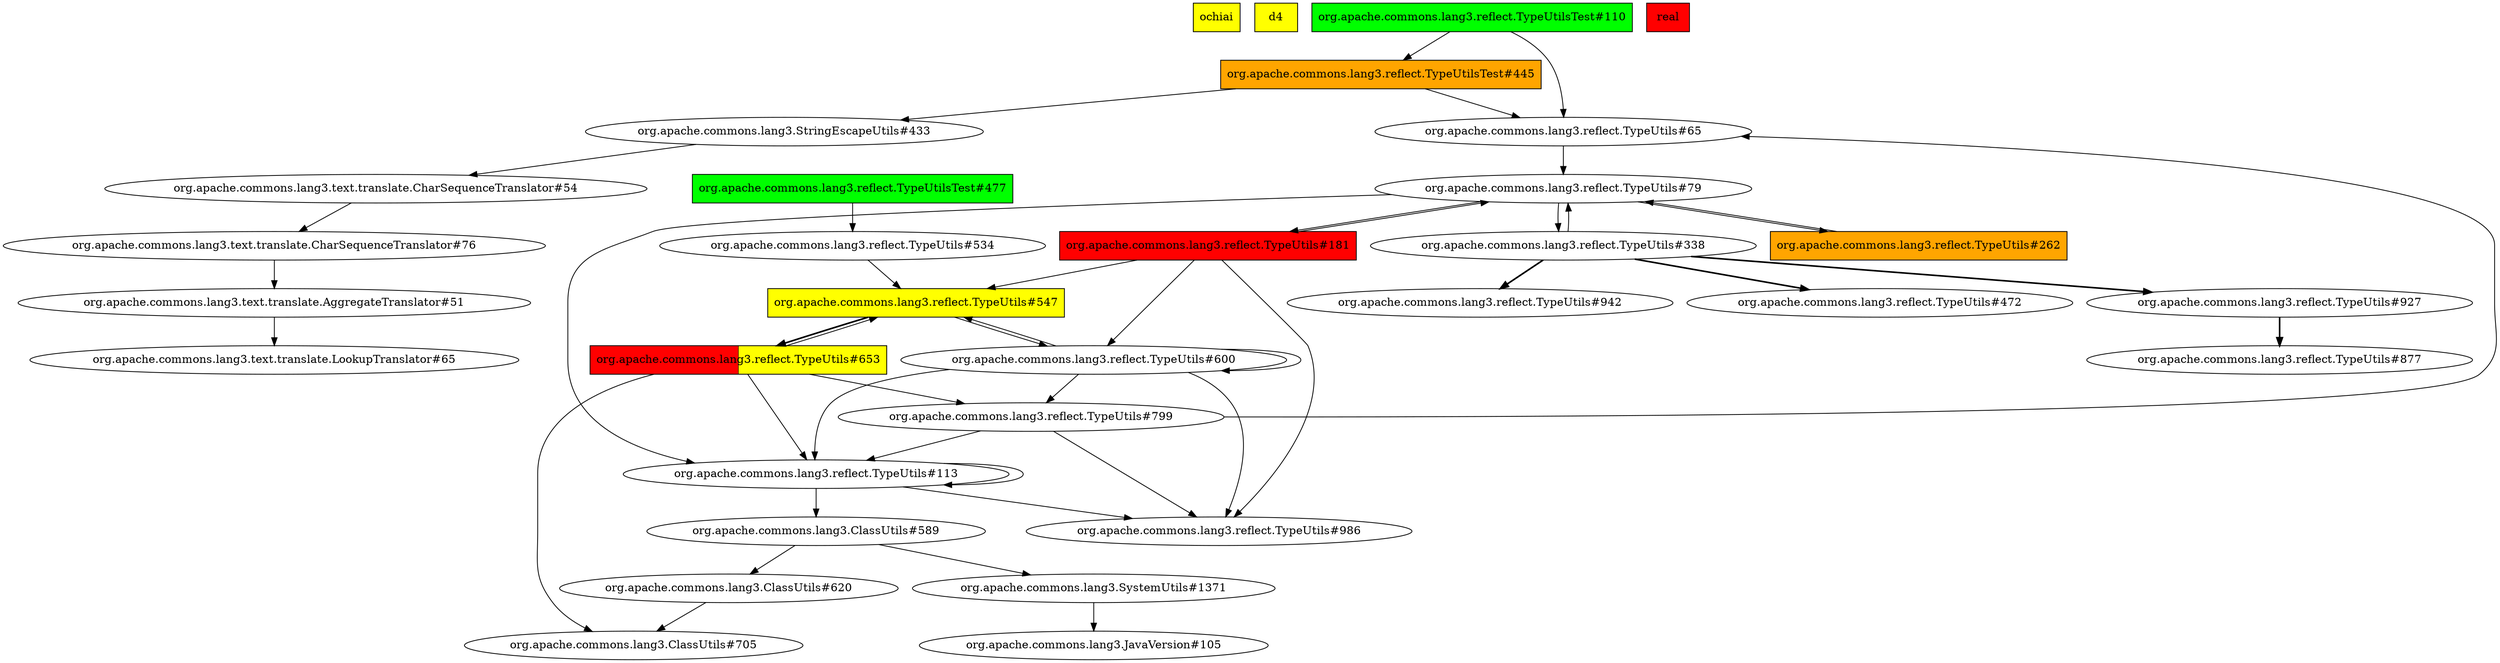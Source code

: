 digraph enhanced {
	"ochiai" [style=striped shape=box fillcolor="yellow"];
	"d4" [style=striped shape=box fillcolor="yellow"];
	"org.apache.commons.lang3.reflect.TypeUtilsTest#110" [style=striped shape=box fillcolor="green"];
	"org.apache.commons.lang3.reflect.TypeUtils#653" [style=striped shape=box fillcolor="red:yellow"];
	"org.apache.commons.lang3.reflect.TypeUtilsTest#477" [style=striped shape=box fillcolor="green"];
	"org.apache.commons.lang3.reflect.TypeUtils#547" [style=striped shape=box fillcolor="yellow"];
	"org.apache.commons.lang3.reflect.TypeUtilsTest#445" [style=striped shape=box fillcolor="orange"];
	"org.apache.commons.lang3.reflect.TypeUtils#181" [style=striped shape=box fillcolor="red"];
	"real" [style=striped shape=box fillcolor="red"];
	"org.apache.commons.lang3.reflect.TypeUtils#262" [style=striped shape=box fillcolor="orange"];
	"org.apache.commons.lang3.SystemUtils#1371" -> "org.apache.commons.lang3.JavaVersion#105";
	"org.apache.commons.lang3.reflect.TypeUtils#338" -> "org.apache.commons.lang3.reflect.TypeUtils#942" [style=bold];
	"org.apache.commons.lang3.reflect.TypeUtils#113" -> "org.apache.commons.lang3.reflect.TypeUtils#986";
	"org.apache.commons.lang3.reflect.TypeUtils#799" -> "org.apache.commons.lang3.reflect.TypeUtils#986";
	"org.apache.commons.lang3.reflect.TypeUtils#600" -> "org.apache.commons.lang3.reflect.TypeUtils#986";
	"org.apache.commons.lang3.reflect.TypeUtils#181" -> "org.apache.commons.lang3.reflect.TypeUtils#986";
	"org.apache.commons.lang3.reflect.TypeUtils#600" -> "org.apache.commons.lang3.reflect.TypeUtils#600";
	"org.apache.commons.lang3.reflect.TypeUtils#547" -> "org.apache.commons.lang3.reflect.TypeUtils#600";
	"org.apache.commons.lang3.reflect.TypeUtils#181" -> "org.apache.commons.lang3.reflect.TypeUtils#600";
	"org.apache.commons.lang3.reflect.TypeUtils#653" -> "org.apache.commons.lang3.reflect.TypeUtils#547";
	"org.apache.commons.lang3.reflect.TypeUtils#600" -> "org.apache.commons.lang3.reflect.TypeUtils#547";
	"org.apache.commons.lang3.reflect.TypeUtils#534" -> "org.apache.commons.lang3.reflect.TypeUtils#547";
	"org.apache.commons.lang3.reflect.TypeUtils#181" -> "org.apache.commons.lang3.reflect.TypeUtils#547";
	"org.apache.commons.lang3.ClassUtils#589" -> "org.apache.commons.lang3.ClassUtils#620";
	"org.apache.commons.lang3.reflect.TypeUtils#338" -> "org.apache.commons.lang3.reflect.TypeUtils#927" [style=bold];
	"org.apache.commons.lang3.reflect.TypeUtils#653" -> "org.apache.commons.lang3.ClassUtils#705";
	"org.apache.commons.lang3.ClassUtils#620" -> "org.apache.commons.lang3.ClassUtils#705";
	"org.apache.commons.lang3.text.translate.CharSequenceTranslator#76" -> "org.apache.commons.lang3.text.translate.AggregateTranslator#51";
	"org.apache.commons.lang3.text.translate.CharSequenceTranslator#54" -> "org.apache.commons.lang3.text.translate.CharSequenceTranslator#76";
	"org.apache.commons.lang3.StringEscapeUtils#433" -> "org.apache.commons.lang3.text.translate.CharSequenceTranslator#54";
	"org.apache.commons.lang3.reflect.TypeUtils#113" -> "org.apache.commons.lang3.ClassUtils#589";
	"org.apache.commons.lang3.reflect.TypeUtils#79" -> "org.apache.commons.lang3.reflect.TypeUtils#181";
	"org.apache.commons.lang3.reflect.TypeUtils#338" -> "org.apache.commons.lang3.reflect.TypeUtils#79";
	"org.apache.commons.lang3.reflect.TypeUtils#181" -> "org.apache.commons.lang3.reflect.TypeUtils#79";
	"org.apache.commons.lang3.reflect.TypeUtils#262" -> "org.apache.commons.lang3.reflect.TypeUtils#79";
	"org.apache.commons.lang3.reflect.TypeUtils#65" -> "org.apache.commons.lang3.reflect.TypeUtils#79";
	"org.apache.commons.lang3.reflect.TypeUtils#79" -> "org.apache.commons.lang3.reflect.TypeUtils#262";
	"org.apache.commons.lang3.reflect.TypeUtils#113" -> "org.apache.commons.lang3.reflect.TypeUtils#113";
	"org.apache.commons.lang3.reflect.TypeUtils#653" -> "org.apache.commons.lang3.reflect.TypeUtils#113";
	"org.apache.commons.lang3.reflect.TypeUtils#799" -> "org.apache.commons.lang3.reflect.TypeUtils#113";
	"org.apache.commons.lang3.reflect.TypeUtils#600" -> "org.apache.commons.lang3.reflect.TypeUtils#113";
	"org.apache.commons.lang3.reflect.TypeUtils#79" -> "org.apache.commons.lang3.reflect.TypeUtils#113";
	"org.apache.commons.lang3.reflect.TypeUtils#547" -> "org.apache.commons.lang3.reflect.TypeUtils#653" [style=bold];
	"org.apache.commons.lang3.reflect.TypeUtils#653" -> "org.apache.commons.lang3.reflect.TypeUtils#799";
	"org.apache.commons.lang3.reflect.TypeUtils#600" -> "org.apache.commons.lang3.reflect.TypeUtils#799";
	"org.apache.commons.lang3.reflect.TypeUtilsTest#477" -> "org.apache.commons.lang3.reflect.TypeUtils#534";
	"org.apache.commons.lang3.reflect.TypeUtils#927" -> "org.apache.commons.lang3.reflect.TypeUtils#877" [style=bold];
	"org.apache.commons.lang3.reflect.TypeUtils#79" -> "org.apache.commons.lang3.reflect.TypeUtils#338";
	"org.apache.commons.lang3.text.translate.AggregateTranslator#51" -> "org.apache.commons.lang3.text.translate.LookupTranslator#65";
	"org.apache.commons.lang3.reflect.TypeUtilsTest#110" -> "org.apache.commons.lang3.reflect.TypeUtilsTest#445";
	"org.apache.commons.lang3.reflect.TypeUtilsTest#445" -> "org.apache.commons.lang3.StringEscapeUtils#433";
	"org.apache.commons.lang3.reflect.TypeUtils#338" -> "org.apache.commons.lang3.reflect.TypeUtils#472" [style=bold];
	"org.apache.commons.lang3.ClassUtils#589" -> "org.apache.commons.lang3.SystemUtils#1371";
	"org.apache.commons.lang3.reflect.TypeUtilsTest#110" -> "org.apache.commons.lang3.reflect.TypeUtils#65";
	"org.apache.commons.lang3.reflect.TypeUtils#799" -> "org.apache.commons.lang3.reflect.TypeUtils#65";
	"org.apache.commons.lang3.reflect.TypeUtilsTest#445" -> "org.apache.commons.lang3.reflect.TypeUtils#65";
}
